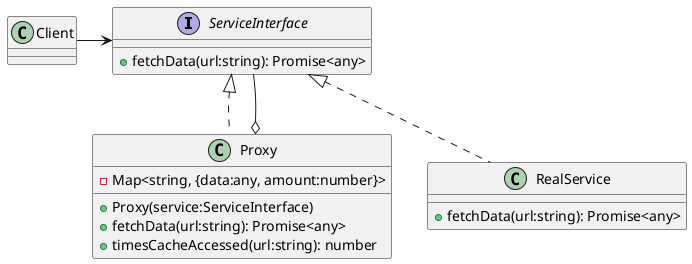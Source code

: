 @startuml
interface ServiceInterface{
    +fetchData(url:string): Promise<any>
}

class Proxy{
    -Map<string, {data:any, amount:number}>
    +Proxy(service:ServiceInterface)
    +fetchData(url:string): Promise<any>
    +timesCacheAccessed(url:string): number
}

class RealService{
    +fetchData(url:string): Promise<any>
}

class Client{

}
Client -> ServiceInterface
ServiceInterface <|.. RealService
ServiceInterface <|.. Proxy
Proxy o-- ServiceInterface

@enduml